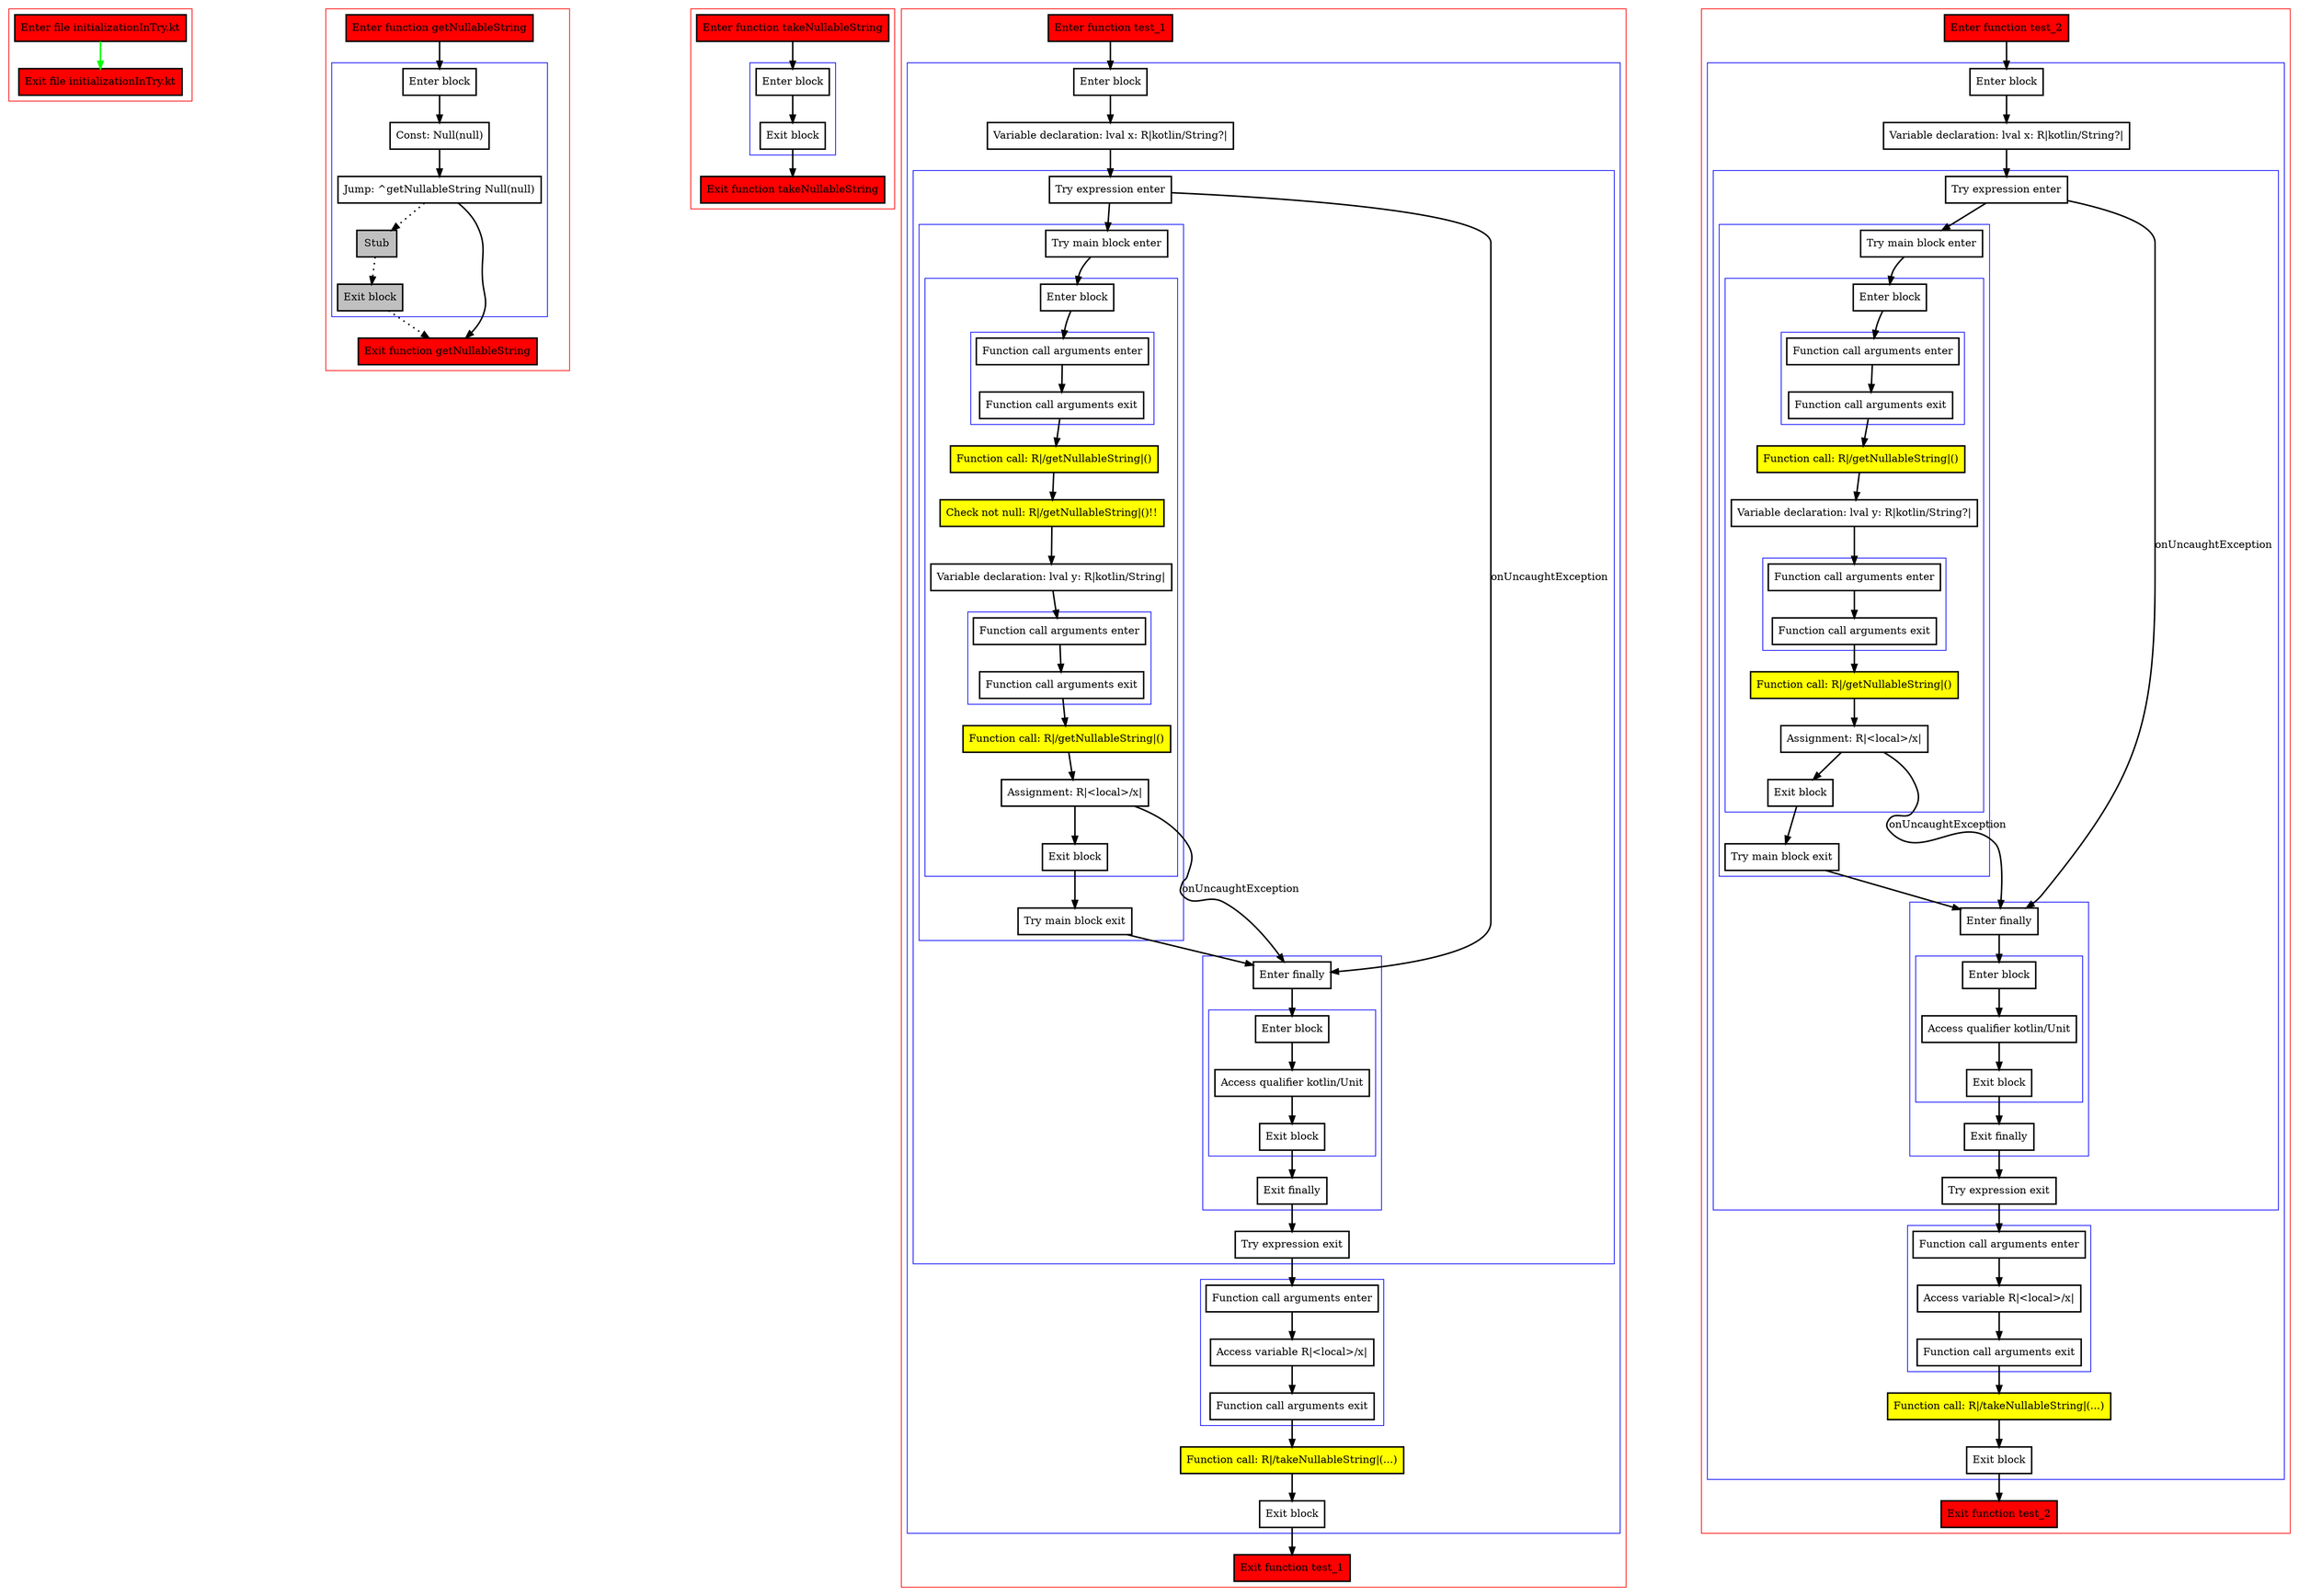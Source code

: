 digraph initializationInTry_kt {
    graph [nodesep=3]
    node [shape=box penwidth=2]
    edge [penwidth=2]

    subgraph cluster_0 {
        color=red
        0 [label="Enter file initializationInTry.kt" style="filled" fillcolor=red];
        1 [label="Exit file initializationInTry.kt" style="filled" fillcolor=red];
    }
    0 -> {1} [color=green];

    subgraph cluster_1 {
        color=red
        2 [label="Enter function getNullableString" style="filled" fillcolor=red];
        subgraph cluster_2 {
            color=blue
            3 [label="Enter block"];
            4 [label="Const: Null(null)"];
            5 [label="Jump: ^getNullableString Null(null)"];
            6 [label="Stub" style="filled" fillcolor=gray];
            7 [label="Exit block" style="filled" fillcolor=gray];
        }
        8 [label="Exit function getNullableString" style="filled" fillcolor=red];
    }
    2 -> {3};
    3 -> {4};
    4 -> {5};
    5 -> {8};
    5 -> {6} [style=dotted];
    6 -> {7} [style=dotted];
    7 -> {8} [style=dotted];

    subgraph cluster_3 {
        color=red
        9 [label="Enter function takeNullableString" style="filled" fillcolor=red];
        subgraph cluster_4 {
            color=blue
            10 [label="Enter block"];
            11 [label="Exit block"];
        }
        12 [label="Exit function takeNullableString" style="filled" fillcolor=red];
    }
    9 -> {10};
    10 -> {11};
    11 -> {12};

    subgraph cluster_5 {
        color=red
        13 [label="Enter function test_1" style="filled" fillcolor=red];
        subgraph cluster_6 {
            color=blue
            14 [label="Enter block"];
            15 [label="Variable declaration: lval x: R|kotlin/String?|"];
            subgraph cluster_7 {
                color=blue
                16 [label="Try expression enter"];
                subgraph cluster_8 {
                    color=blue
                    17 [label="Try main block enter"];
                    subgraph cluster_9 {
                        color=blue
                        18 [label="Enter block"];
                        subgraph cluster_10 {
                            color=blue
                            19 [label="Function call arguments enter"];
                            20 [label="Function call arguments exit"];
                        }
                        21 [label="Function call: R|/getNullableString|()" style="filled" fillcolor=yellow];
                        22 [label="Check not null: R|/getNullableString|()!!" style="filled" fillcolor=yellow];
                        23 [label="Variable declaration: lval y: R|kotlin/String|"];
                        subgraph cluster_11 {
                            color=blue
                            24 [label="Function call arguments enter"];
                            25 [label="Function call arguments exit"];
                        }
                        26 [label="Function call: R|/getNullableString|()" style="filled" fillcolor=yellow];
                        27 [label="Assignment: R|<local>/x|"];
                        28 [label="Exit block"];
                    }
                    29 [label="Try main block exit"];
                }
                subgraph cluster_12 {
                    color=blue
                    30 [label="Enter finally"];
                    subgraph cluster_13 {
                        color=blue
                        31 [label="Enter block"];
                        32 [label="Access qualifier kotlin/Unit"];
                        33 [label="Exit block"];
                    }
                    34 [label="Exit finally"];
                }
                35 [label="Try expression exit"];
            }
            subgraph cluster_14 {
                color=blue
                36 [label="Function call arguments enter"];
                37 [label="Access variable R|<local>/x|"];
                38 [label="Function call arguments exit"];
            }
            39 [label="Function call: R|/takeNullableString|(...)" style="filled" fillcolor=yellow];
            40 [label="Exit block"];
        }
        41 [label="Exit function test_1" style="filled" fillcolor=red];
    }
    13 -> {14};
    14 -> {15};
    15 -> {16};
    16 -> {17};
    16 -> {30} [label="onUncaughtException"];
    17 -> {18};
    18 -> {19};
    19 -> {20};
    20 -> {21};
    21 -> {22};
    22 -> {23};
    23 -> {24};
    24 -> {25};
    25 -> {26};
    26 -> {27};
    27 -> {28};
    27 -> {30} [label="onUncaughtException"];
    28 -> {29};
    29 -> {30};
    30 -> {31};
    31 -> {32};
    32 -> {33};
    33 -> {34};
    34 -> {35};
    35 -> {36};
    36 -> {37};
    37 -> {38};
    38 -> {39};
    39 -> {40};
    40 -> {41};

    subgraph cluster_15 {
        color=red
        42 [label="Enter function test_2" style="filled" fillcolor=red];
        subgraph cluster_16 {
            color=blue
            43 [label="Enter block"];
            44 [label="Variable declaration: lval x: R|kotlin/String?|"];
            subgraph cluster_17 {
                color=blue
                45 [label="Try expression enter"];
                subgraph cluster_18 {
                    color=blue
                    46 [label="Try main block enter"];
                    subgraph cluster_19 {
                        color=blue
                        47 [label="Enter block"];
                        subgraph cluster_20 {
                            color=blue
                            48 [label="Function call arguments enter"];
                            49 [label="Function call arguments exit"];
                        }
                        50 [label="Function call: R|/getNullableString|()" style="filled" fillcolor=yellow];
                        51 [label="Variable declaration: lval y: R|kotlin/String?|"];
                        subgraph cluster_21 {
                            color=blue
                            52 [label="Function call arguments enter"];
                            53 [label="Function call arguments exit"];
                        }
                        54 [label="Function call: R|/getNullableString|()" style="filled" fillcolor=yellow];
                        55 [label="Assignment: R|<local>/x|"];
                        56 [label="Exit block"];
                    }
                    57 [label="Try main block exit"];
                }
                subgraph cluster_22 {
                    color=blue
                    58 [label="Enter finally"];
                    subgraph cluster_23 {
                        color=blue
                        59 [label="Enter block"];
                        60 [label="Access qualifier kotlin/Unit"];
                        61 [label="Exit block"];
                    }
                    62 [label="Exit finally"];
                }
                63 [label="Try expression exit"];
            }
            subgraph cluster_24 {
                color=blue
                64 [label="Function call arguments enter"];
                65 [label="Access variable R|<local>/x|"];
                66 [label="Function call arguments exit"];
            }
            67 [label="Function call: R|/takeNullableString|(...)" style="filled" fillcolor=yellow];
            68 [label="Exit block"];
        }
        69 [label="Exit function test_2" style="filled" fillcolor=red];
    }
    42 -> {43};
    43 -> {44};
    44 -> {45};
    45 -> {46};
    45 -> {58} [label="onUncaughtException"];
    46 -> {47};
    47 -> {48};
    48 -> {49};
    49 -> {50};
    50 -> {51};
    51 -> {52};
    52 -> {53};
    53 -> {54};
    54 -> {55};
    55 -> {56};
    55 -> {58} [label="onUncaughtException"];
    56 -> {57};
    57 -> {58};
    58 -> {59};
    59 -> {60};
    60 -> {61};
    61 -> {62};
    62 -> {63};
    63 -> {64};
    64 -> {65};
    65 -> {66};
    66 -> {67};
    67 -> {68};
    68 -> {69};

}
